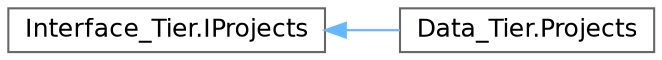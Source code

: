 digraph "Graphical Class Hierarchy"
{
 // LATEX_PDF_SIZE
  bgcolor="transparent";
  edge [fontname=Helvetica,fontsize=12,labelfontname=Helvetica,labelfontsize=10];
  node [fontname=Helvetica,fontsize=12,shape=box,height=0.2,width=0.4];
  rankdir="LR";
  Node0 [id="Node000000",label="Interface_Tier.IProjects",height=0.2,width=0.4,color="grey40", fillcolor="white", style="filled",URL="$interface_interface___tier_1_1_i_projects.html",tooltip="Methods to implement in the projects class."];
  Node0 -> Node1 [id="edge13_Node000000_Node000001",dir="back",color="steelblue1",style="solid",tooltip=" "];
  Node1 [id="Node000001",label="Data_Tier.Projects",height=0.2,width=0.4,color="grey40", fillcolor="white", style="filled",URL="$class_data___tier_1_1_projects.html",tooltip="Singleton class that manages the projects in the system. Allows adding, removing, updating,..."];
}
